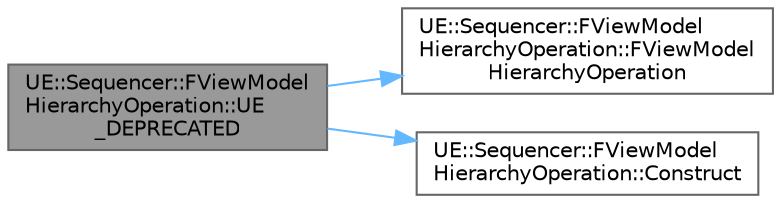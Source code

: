digraph "UE::Sequencer::FViewModelHierarchyOperation::UE_DEPRECATED"
{
 // INTERACTIVE_SVG=YES
 // LATEX_PDF_SIZE
  bgcolor="transparent";
  edge [fontname=Helvetica,fontsize=10,labelfontname=Helvetica,labelfontsize=10];
  node [fontname=Helvetica,fontsize=10,shape=box,height=0.2,width=0.4];
  rankdir="LR";
  Node1 [id="Node000001",label="UE::Sequencer::FViewModel\lHierarchyOperation::UE\l_DEPRECATED",height=0.2,width=0.4,color="gray40", fillcolor="grey60", style="filled", fontcolor="black",tooltip=" "];
  Node1 -> Node2 [id="edge1_Node000001_Node000002",color="steelblue1",style="solid",tooltip=" "];
  Node2 [id="Node000002",label="UE::Sequencer::FViewModel\lHierarchyOperation::FViewModel\lHierarchyOperation",height=0.2,width=0.4,color="grey40", fillcolor="white", style="filled",URL="$df/d7f/classUE_1_1Sequencer_1_1FViewModelHierarchyOperation.html#a3ac02adfa0860372974246a3019bde66",tooltip=" "];
  Node1 -> Node3 [id="edge2_Node000001_Node000003",color="steelblue1",style="solid",tooltip=" "];
  Node3 [id="Node000003",label="UE::Sequencer::FViewModel\lHierarchyOperation::Construct",height=0.2,width=0.4,color="grey40", fillcolor="white", style="filled",URL="$df/d7f/classUE_1_1Sequencer_1_1FViewModelHierarchyOperation.html#a4ce1ca293dce59523ff62989c51a737a",tooltip=" "];
}
